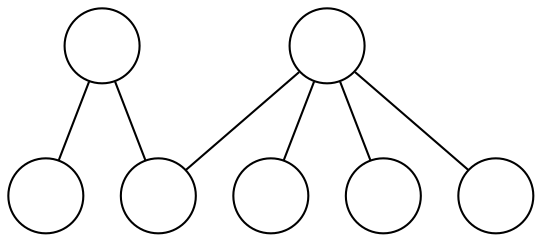 graph G {
  node[label="", shape=circle]
  0;
  1;
  2;
  3;
  4;
  5;
  6;
  5 -- 0;
  5 -- 1;
  6 -- 0;
  6 -- 2;
  6 -- 3;
  6 -- 4;
}
